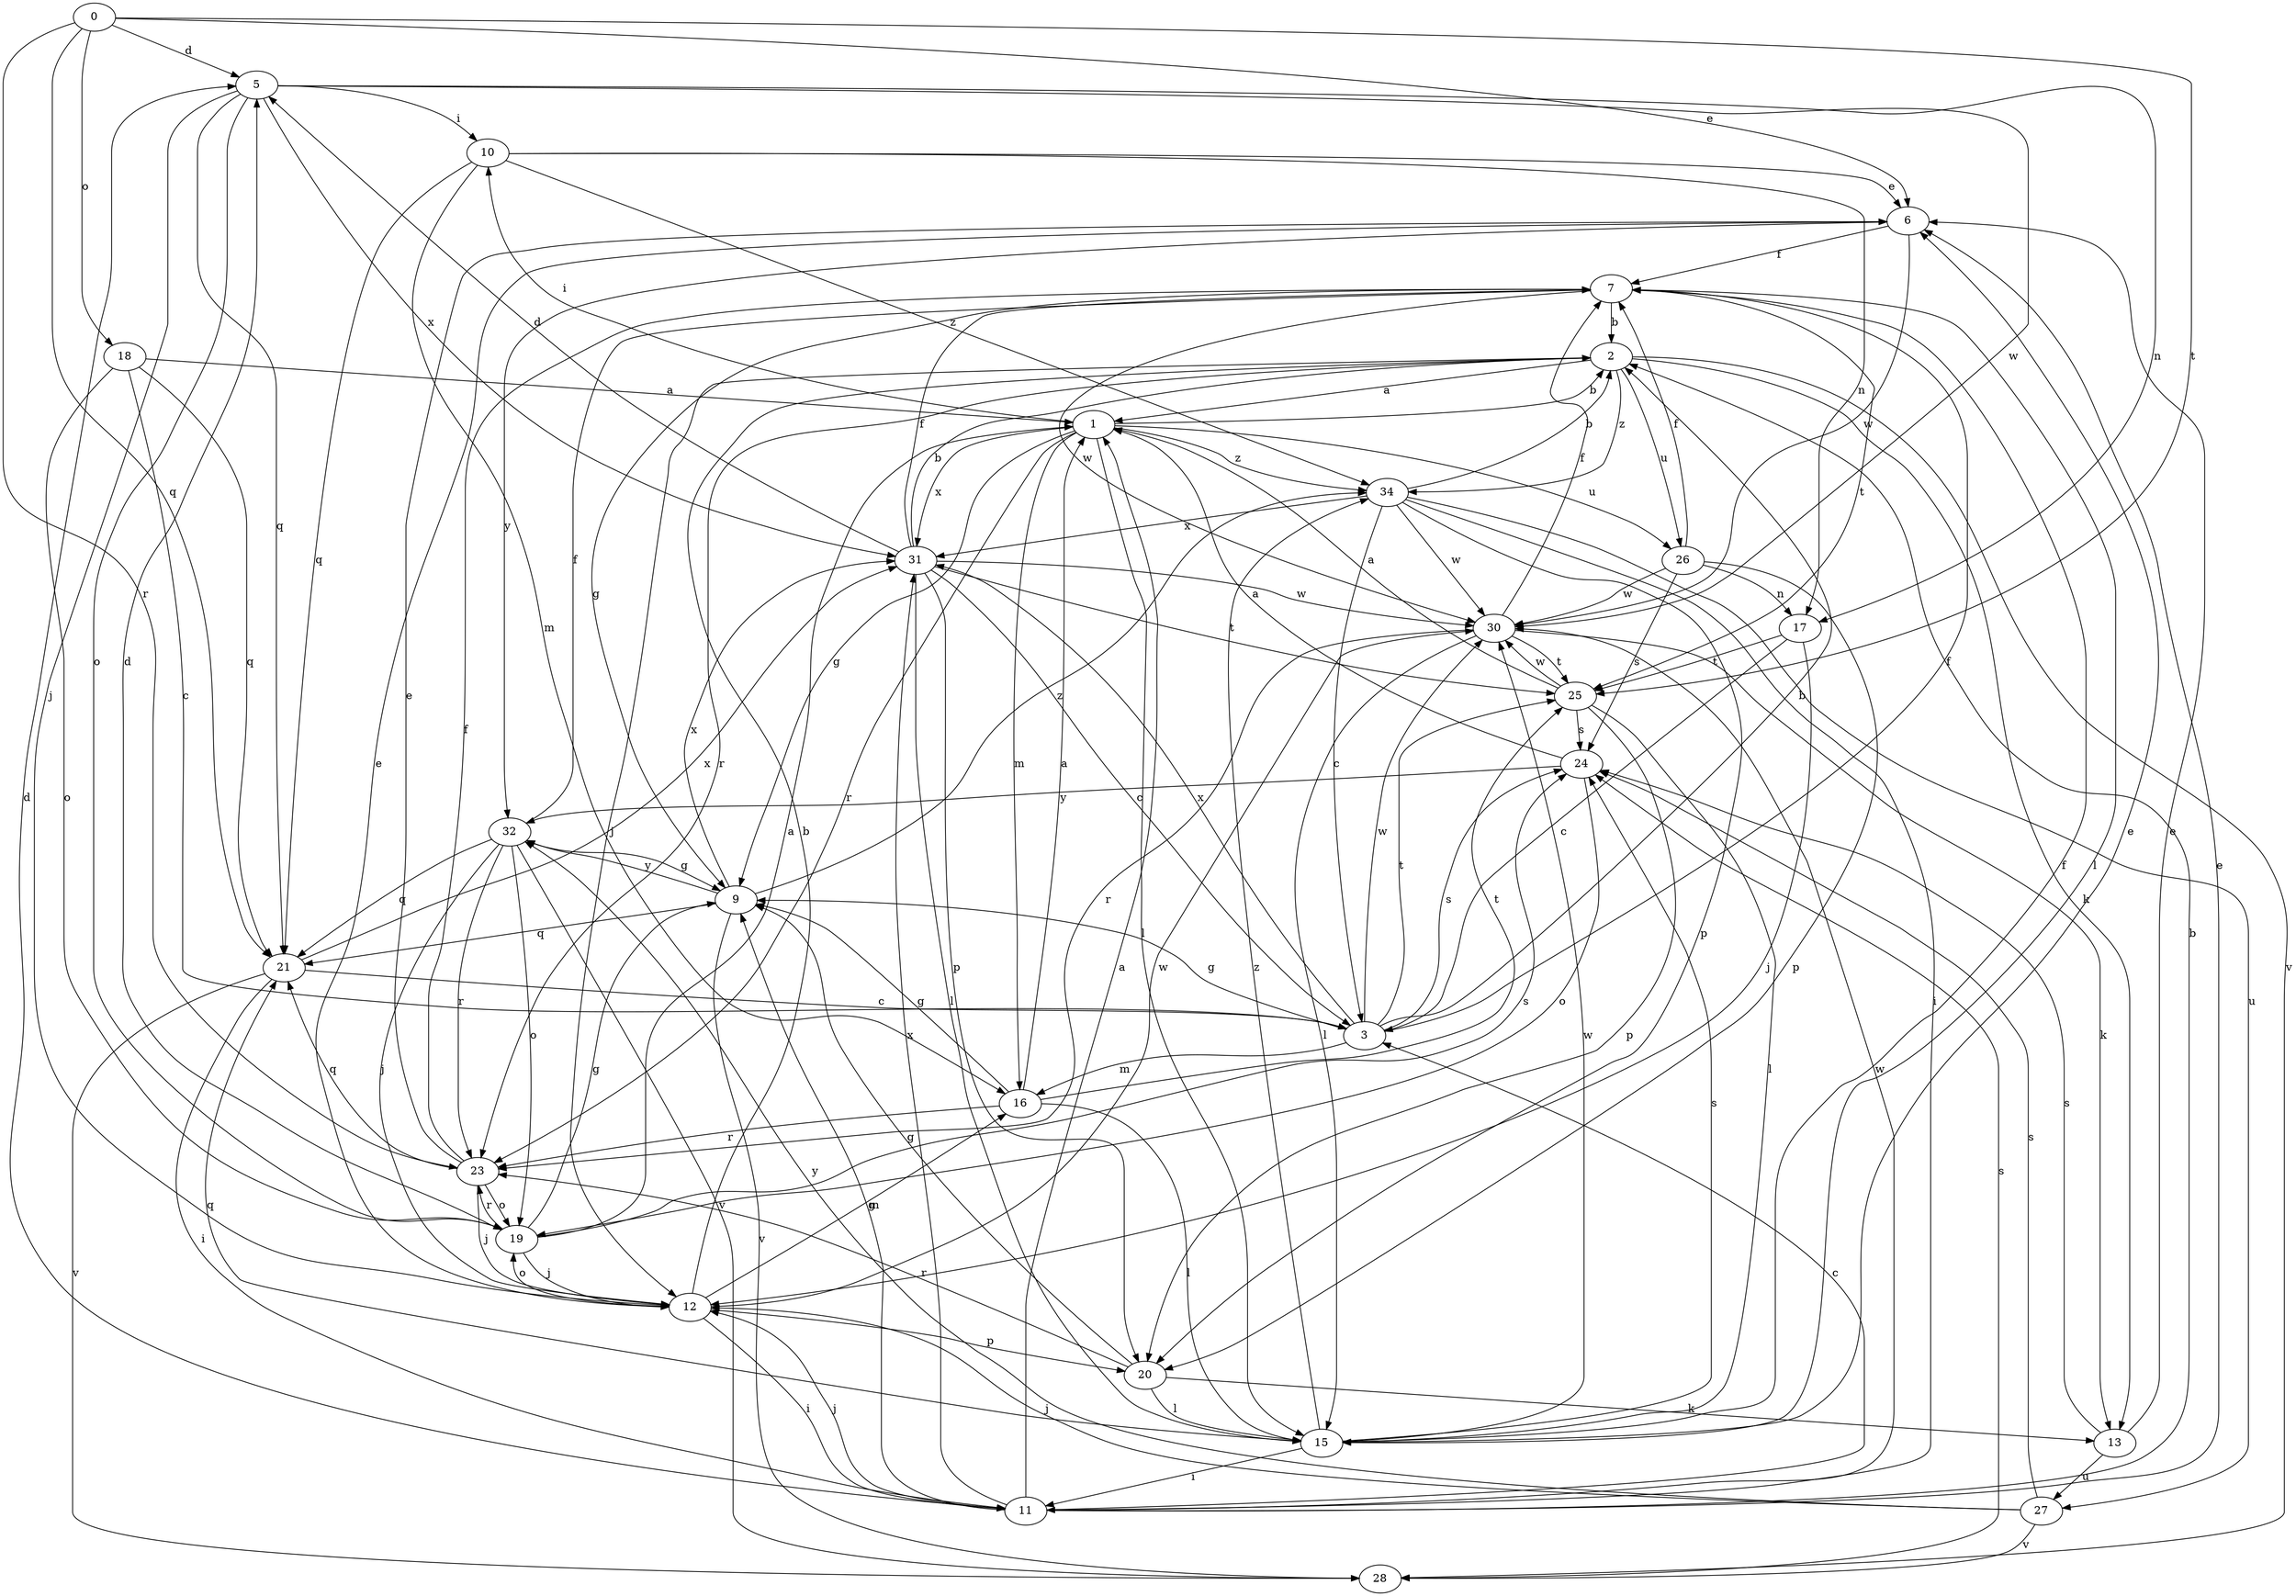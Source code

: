 strict digraph  {
0;
1;
2;
3;
5;
6;
7;
9;
10;
11;
12;
13;
15;
16;
17;
18;
19;
20;
21;
23;
24;
25;
26;
27;
28;
30;
31;
32;
34;
0 -> 5  [label=d];
0 -> 6  [label=e];
0 -> 18  [label=o];
0 -> 21  [label=q];
0 -> 23  [label=r];
0 -> 25  [label=t];
1 -> 2  [label=b];
1 -> 9  [label=g];
1 -> 10  [label=i];
1 -> 15  [label=l];
1 -> 16  [label=m];
1 -> 23  [label=r];
1 -> 26  [label=u];
1 -> 31  [label=x];
1 -> 34  [label=z];
2 -> 1  [label=a];
2 -> 12  [label=j];
2 -> 13  [label=k];
2 -> 23  [label=r];
2 -> 26  [label=u];
2 -> 28  [label=v];
2 -> 34  [label=z];
3 -> 2  [label=b];
3 -> 7  [label=f];
3 -> 9  [label=g];
3 -> 16  [label=m];
3 -> 24  [label=s];
3 -> 25  [label=t];
3 -> 30  [label=w];
3 -> 31  [label=x];
5 -> 10  [label=i];
5 -> 12  [label=j];
5 -> 17  [label=n];
5 -> 19  [label=o];
5 -> 21  [label=q];
5 -> 30  [label=w];
5 -> 31  [label=x];
6 -> 7  [label=f];
6 -> 30  [label=w];
6 -> 32  [label=y];
7 -> 2  [label=b];
7 -> 9  [label=g];
7 -> 15  [label=l];
7 -> 25  [label=t];
7 -> 30  [label=w];
9 -> 21  [label=q];
9 -> 28  [label=v];
9 -> 31  [label=x];
9 -> 32  [label=y];
9 -> 34  [label=z];
10 -> 6  [label=e];
10 -> 16  [label=m];
10 -> 17  [label=n];
10 -> 21  [label=q];
10 -> 34  [label=z];
11 -> 1  [label=a];
11 -> 2  [label=b];
11 -> 3  [label=c];
11 -> 5  [label=d];
11 -> 6  [label=e];
11 -> 9  [label=g];
11 -> 12  [label=j];
11 -> 30  [label=w];
11 -> 31  [label=x];
12 -> 2  [label=b];
12 -> 6  [label=e];
12 -> 11  [label=i];
12 -> 16  [label=m];
12 -> 19  [label=o];
12 -> 20  [label=p];
12 -> 30  [label=w];
13 -> 6  [label=e];
13 -> 24  [label=s];
13 -> 27  [label=u];
15 -> 6  [label=e];
15 -> 7  [label=f];
15 -> 11  [label=i];
15 -> 21  [label=q];
15 -> 24  [label=s];
15 -> 30  [label=w];
15 -> 34  [label=z];
16 -> 1  [label=a];
16 -> 9  [label=g];
16 -> 15  [label=l];
16 -> 23  [label=r];
16 -> 25  [label=t];
17 -> 3  [label=c];
17 -> 12  [label=j];
17 -> 25  [label=t];
18 -> 1  [label=a];
18 -> 3  [label=c];
18 -> 19  [label=o];
18 -> 21  [label=q];
19 -> 1  [label=a];
19 -> 5  [label=d];
19 -> 9  [label=g];
19 -> 12  [label=j];
19 -> 23  [label=r];
19 -> 24  [label=s];
20 -> 9  [label=g];
20 -> 13  [label=k];
20 -> 15  [label=l];
20 -> 23  [label=r];
21 -> 3  [label=c];
21 -> 11  [label=i];
21 -> 28  [label=v];
21 -> 31  [label=x];
23 -> 6  [label=e];
23 -> 7  [label=f];
23 -> 12  [label=j];
23 -> 19  [label=o];
23 -> 21  [label=q];
24 -> 1  [label=a];
24 -> 19  [label=o];
24 -> 32  [label=y];
25 -> 1  [label=a];
25 -> 15  [label=l];
25 -> 20  [label=p];
25 -> 24  [label=s];
25 -> 30  [label=w];
26 -> 7  [label=f];
26 -> 17  [label=n];
26 -> 20  [label=p];
26 -> 24  [label=s];
26 -> 30  [label=w];
27 -> 12  [label=j];
27 -> 24  [label=s];
27 -> 28  [label=v];
27 -> 32  [label=y];
28 -> 24  [label=s];
30 -> 7  [label=f];
30 -> 13  [label=k];
30 -> 15  [label=l];
30 -> 23  [label=r];
30 -> 25  [label=t];
31 -> 2  [label=b];
31 -> 3  [label=c];
31 -> 5  [label=d];
31 -> 7  [label=f];
31 -> 15  [label=l];
31 -> 20  [label=p];
31 -> 25  [label=t];
31 -> 30  [label=w];
32 -> 7  [label=f];
32 -> 9  [label=g];
32 -> 12  [label=j];
32 -> 19  [label=o];
32 -> 21  [label=q];
32 -> 23  [label=r];
32 -> 28  [label=v];
34 -> 2  [label=b];
34 -> 3  [label=c];
34 -> 11  [label=i];
34 -> 20  [label=p];
34 -> 27  [label=u];
34 -> 30  [label=w];
34 -> 31  [label=x];
}
